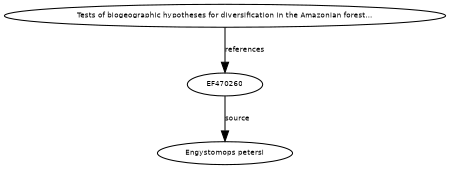 digraph G {
size="3,3";
node [fontsize=7, fontname="Helvetica"];
edge [fontsize=7, fontname="Helvetica"];
node0 [label="EF470260", width=0.27433100247,height=0.27433100247];
node1 [label="Tests of biogeographic hypotheses for diversification in the Amazonian forest...", width=0.27433100247,height=0.27433100247];
node2 [label="Engystomops petersi", width=0.27433100247,height=0.27433100247];
node1 -> node0 [label="references"];
node0 -> node2 [label="source"];
}

